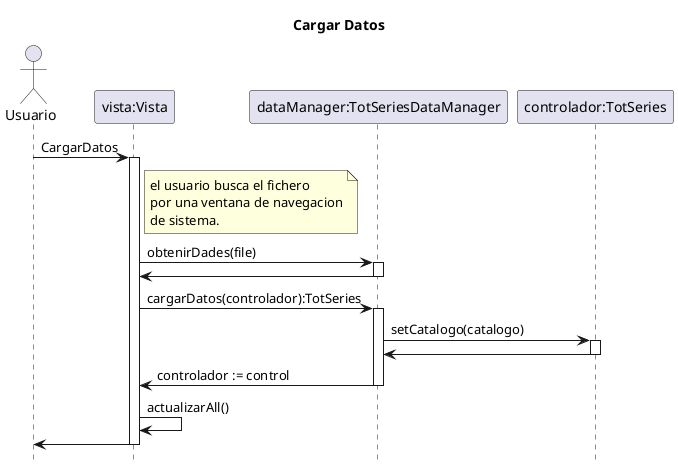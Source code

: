 @startuml
title		Cargar Datos
hide	footbox

actor	Usuario as usuario
participant "vista:Vista" as vista
participant "dataManager:TotSeriesDataManager" as data
participant "controlador:TotSeries" as totseries

usuario -> vista : CargarDatos
activate vista
note right vista
    el usuario busca el fichero
    por una ventana de navegacion
    de sistema.
end note
vista->data : obtenirDades(file)
activate data
data -> vista
deactivate data
vista -> data : cargarDatos(controlador):TotSeries
activate data
data -> totseries : setCatalogo(catalogo)
activate totseries
totseries -> data
deactivate totseries

data -> vista : controlador := control
deactivate data
vista -> vista: actualizarAll()
vista -> usuario
deactivate vista

@enduml